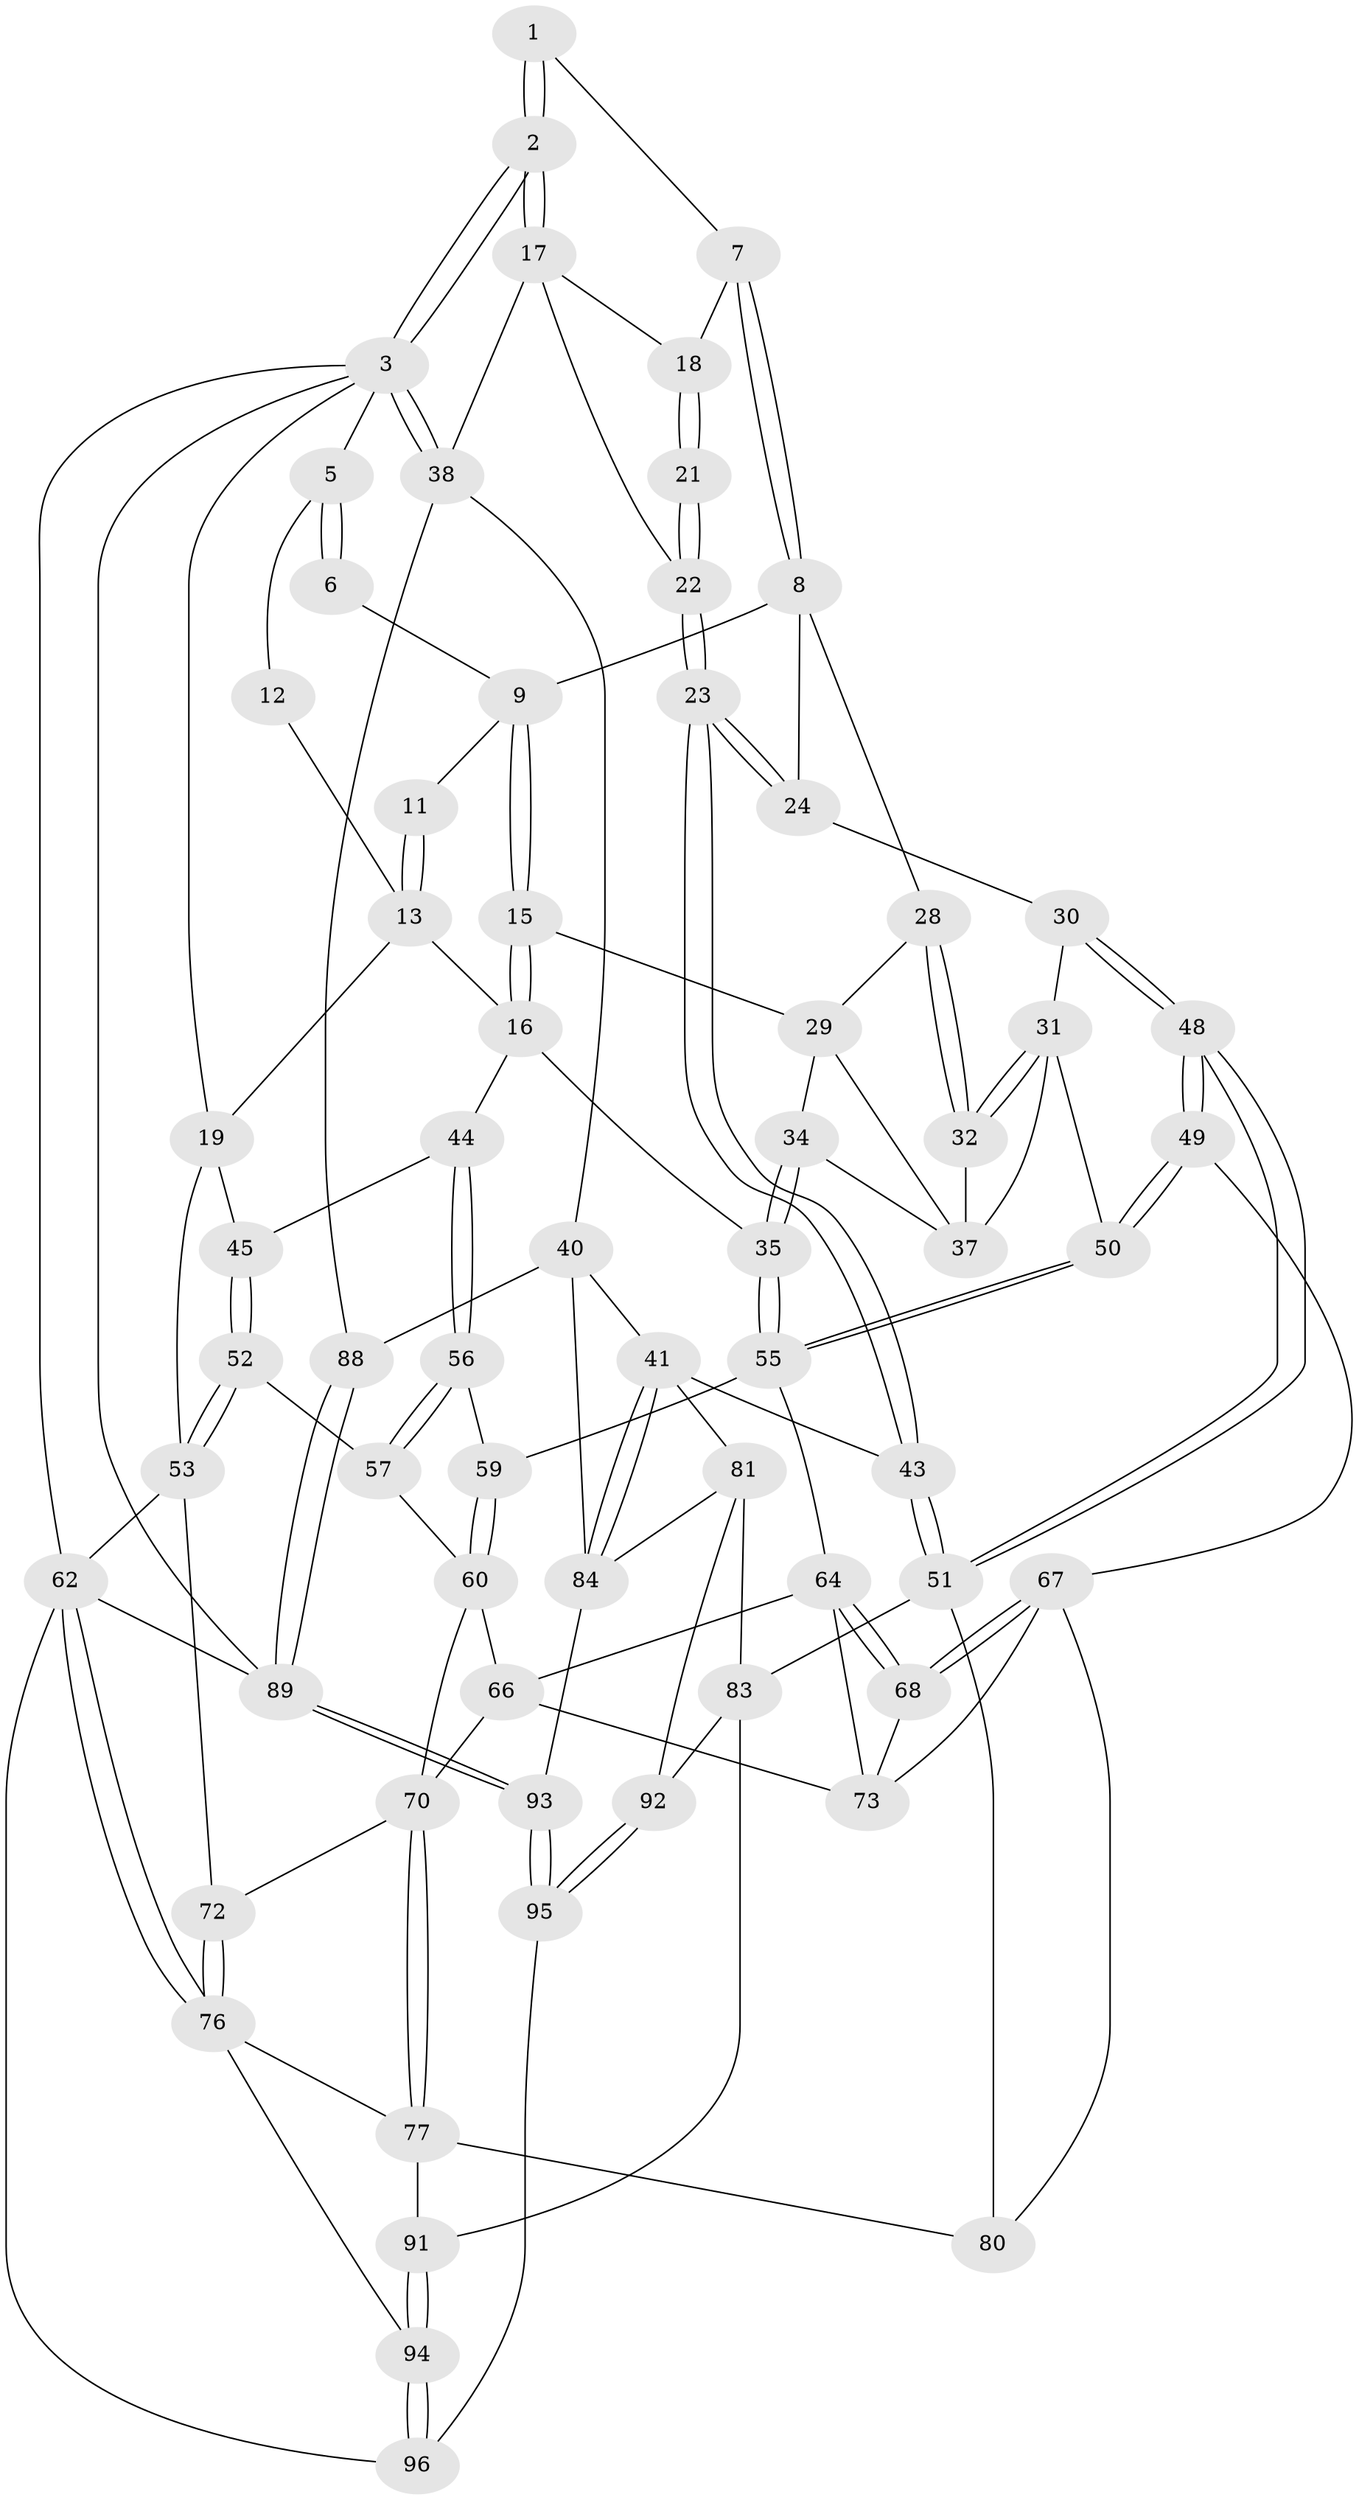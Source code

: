 // Generated by graph-tools (version 1.1) at 2025/52/02/27/25 19:52:39]
// undirected, 67 vertices, 155 edges
graph export_dot {
graph [start="1"]
  node [color=gray90,style=filled];
  1 [pos="+0.7898631139901595+0"];
  2 [pos="+1+0"];
  3 [pos="+1+0",super="+4"];
  5 [pos="+0+0"];
  6 [pos="+0.43059391728039165+0"];
  7 [pos="+0.7822758554239805+0.07189827853731005"];
  8 [pos="+0.6886043279579582+0.14449386789651975",super="+25"];
  9 [pos="+0.42320004240822423+0.05151666716386582",super="+10"];
  11 [pos="+0.3329342568473743+0.05553588447747635"];
  12 [pos="+0.20276747491983607+0.03794357035800804"];
  13 [pos="+0.15997312469120822+0.19119472104269097",super="+14"];
  15 [pos="+0.42136820509498396+0.18178434568580015"];
  16 [pos="+0.3161095077489553+0.25778693590282653",super="+36"];
  17 [pos="+0.9732331550751903+0.05752551034801642",super="+26"];
  18 [pos="+0.8118035902115002+0.09865080504646825"];
  19 [pos="+0.053451864194325044+0.20937531727978065",super="+20"];
  21 [pos="+0.8434116260986929+0.1339757267429403"];
  22 [pos="+0.8037620589571643+0.3895902394605045",super="+27"];
  23 [pos="+0.7902791058093428+0.4216959215172628"];
  24 [pos="+0.6821950663146091+0.34192089868693487"];
  28 [pos="+0.5773829911370816+0.21567467106648633"];
  29 [pos="+0.44579119069646855+0.21282522340911353",super="+33"];
  30 [pos="+0.5908346367775046+0.3583430956610469"];
  31 [pos="+0.5811734646608147+0.356885807520651",super="+47"];
  32 [pos="+0.5580631130156032+0.3311332868954028"];
  34 [pos="+0.37447710840748033+0.40539778214304134"];
  35 [pos="+0.33472631573660244+0.4125109621231272"];
  37 [pos="+0.479452938074374+0.27005792749190755",super="+46"];
  38 [pos="+1+0.2653955474938882",super="+39"];
  40 [pos="+1+0.5489476627399629",super="+87"];
  41 [pos="+1+0.5490257279223438",super="+42"];
  43 [pos="+0.8332483956285697+0.514376078993773"];
  44 [pos="+0.1946924292325672+0.3955564133758942"];
  45 [pos="+0.12361992984874785+0.3601161950168933"];
  48 [pos="+0.5831011901170419+0.5937662436303178"];
  49 [pos="+0.5250225208790048+0.5797098779163827"];
  50 [pos="+0.5031009502646864+0.541707235560612"];
  51 [pos="+0.6281738264324119+0.6165106163395411",super="+79"];
  52 [pos="+0.03030000005457319+0.5036208305367937"];
  53 [pos="+0+0.5413545150448829",super="+54"];
  55 [pos="+0.33529692773460346+0.49385490964150414",super="+58"];
  56 [pos="+0.19496702080306957+0.46121490374443835"];
  57 [pos="+0.12906099518696065+0.5276212630702589"];
  59 [pos="+0.2127939470653643+0.5088733812193206"];
  60 [pos="+0.211727155761137+0.5517394925070742",super="+61"];
  62 [pos="+0+1",super="+63"];
  64 [pos="+0.3330330885469549+0.5015408024089199",super="+65"];
  66 [pos="+0.2117429627355199+0.5517508622529115",super="+69"];
  67 [pos="+0.47092095819732605+0.6106140677492492",super="+75"];
  68 [pos="+0.42576160751720626+0.5906966615063282"];
  70 [pos="+0.21393603843939593+0.7332979628656271",super="+71"];
  72 [pos="+0.05443475382741354+0.614762954785764"];
  73 [pos="+0.3078646760344358+0.5798614542070281",super="+74"];
  76 [pos="+0.04200332802303908+0.8469183676085843",super="+78"];
  77 [pos="+0.20688917339419152+0.7511543057099795",super="+86"];
  80 [pos="+0.44221990508217357+0.8017325245696495"];
  81 [pos="+0.7825593844912337+0.8488132708023131",super="+82"];
  83 [pos="+0.643471003791244+0.7581630291313444",super="+90"];
  84 [pos="+0.8669992307360718+0.8633308916024545",super="+85"];
  88 [pos="+1+1"];
  89 [pos="+1+1"];
  91 [pos="+0.43370264148417653+0.9411630566850973"];
  92 [pos="+0.6839418180767584+0.9848900706260127"];
  93 [pos="+0.9589287479196605+1"];
  94 [pos="+0.39821899822721807+1"];
  95 [pos="+0.6088704523983643+1"];
  96 [pos="+0.40758406622731835+1"];
  1 -- 2;
  1 -- 2;
  1 -- 7;
  2 -- 3;
  2 -- 3;
  2 -- 17;
  2 -- 17;
  3 -- 38;
  3 -- 38;
  3 -- 89;
  3 -- 5;
  3 -- 62;
  3 -- 19;
  5 -- 6;
  5 -- 6;
  5 -- 12;
  6 -- 9;
  7 -- 8;
  7 -- 8;
  7 -- 18;
  8 -- 9;
  8 -- 24;
  8 -- 28;
  9 -- 15;
  9 -- 15;
  9 -- 11;
  11 -- 13;
  11 -- 13;
  12 -- 13;
  13 -- 16;
  13 -- 19;
  15 -- 16;
  15 -- 16;
  15 -- 29;
  16 -- 35;
  16 -- 44;
  17 -- 18;
  17 -- 38;
  17 -- 22;
  18 -- 21;
  18 -- 21;
  19 -- 45;
  19 -- 53;
  21 -- 22 [weight=2];
  21 -- 22;
  22 -- 23;
  22 -- 23;
  23 -- 24;
  23 -- 24;
  23 -- 43;
  23 -- 43;
  24 -- 30;
  28 -- 29;
  28 -- 32;
  28 -- 32;
  29 -- 34;
  29 -- 37;
  30 -- 31;
  30 -- 48;
  30 -- 48;
  31 -- 32;
  31 -- 32;
  31 -- 50;
  31 -- 37;
  32 -- 37;
  34 -- 35;
  34 -- 35;
  34 -- 37;
  35 -- 55;
  35 -- 55;
  38 -- 40;
  38 -- 88;
  40 -- 41;
  40 -- 88;
  40 -- 84;
  41 -- 84;
  41 -- 84;
  41 -- 81;
  41 -- 43;
  43 -- 51;
  43 -- 51;
  44 -- 45;
  44 -- 56;
  44 -- 56;
  45 -- 52;
  45 -- 52;
  48 -- 49;
  48 -- 49;
  48 -- 51;
  48 -- 51;
  49 -- 50;
  49 -- 50;
  49 -- 67;
  50 -- 55;
  50 -- 55;
  51 -- 80;
  51 -- 83;
  52 -- 53;
  52 -- 53;
  52 -- 57;
  53 -- 72;
  53 -- 62;
  55 -- 64;
  55 -- 59;
  56 -- 57;
  56 -- 57;
  56 -- 59;
  57 -- 60;
  59 -- 60;
  59 -- 60;
  60 -- 66;
  60 -- 70;
  62 -- 76;
  62 -- 76;
  62 -- 96;
  62 -- 89;
  64 -- 68;
  64 -- 68;
  64 -- 73;
  64 -- 66;
  66 -- 70;
  66 -- 73;
  67 -- 68;
  67 -- 68;
  67 -- 80;
  67 -- 73;
  68 -- 73;
  70 -- 77;
  70 -- 77;
  70 -- 72;
  72 -- 76;
  72 -- 76;
  76 -- 77;
  76 -- 94;
  77 -- 80;
  77 -- 91;
  81 -- 84;
  81 -- 83;
  81 -- 92;
  83 -- 91;
  83 -- 92;
  84 -- 93;
  88 -- 89;
  88 -- 89;
  89 -- 93;
  89 -- 93;
  91 -- 94;
  91 -- 94;
  92 -- 95;
  92 -- 95;
  93 -- 95;
  93 -- 95;
  94 -- 96;
  94 -- 96;
  95 -- 96;
}
